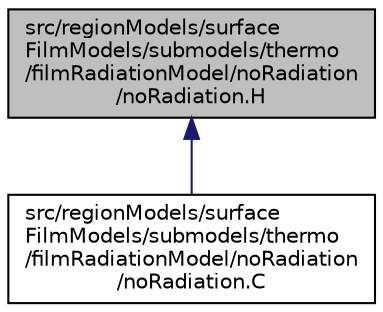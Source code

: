 digraph "src/regionModels/surfaceFilmModels/submodels/thermo/filmRadiationModel/noRadiation/noRadiation.H"
{
  bgcolor="transparent";
  edge [fontname="Helvetica",fontsize="10",labelfontname="Helvetica",labelfontsize="10"];
  node [fontname="Helvetica",fontsize="10",shape=record];
  Node1 [label="src/regionModels/surface\lFilmModels/submodels/thermo\l/filmRadiationModel/noRadiation\l/noRadiation.H",height=0.2,width=0.4,color="black", fillcolor="grey75", style="filled", fontcolor="black"];
  Node1 -> Node2 [dir="back",color="midnightblue",fontsize="10",style="solid",fontname="Helvetica"];
  Node2 [label="src/regionModels/surface\lFilmModels/submodels/thermo\l/filmRadiationModel/noRadiation\l/noRadiation.C",height=0.2,width=0.4,color="black",URL="$a09676.html"];
}
